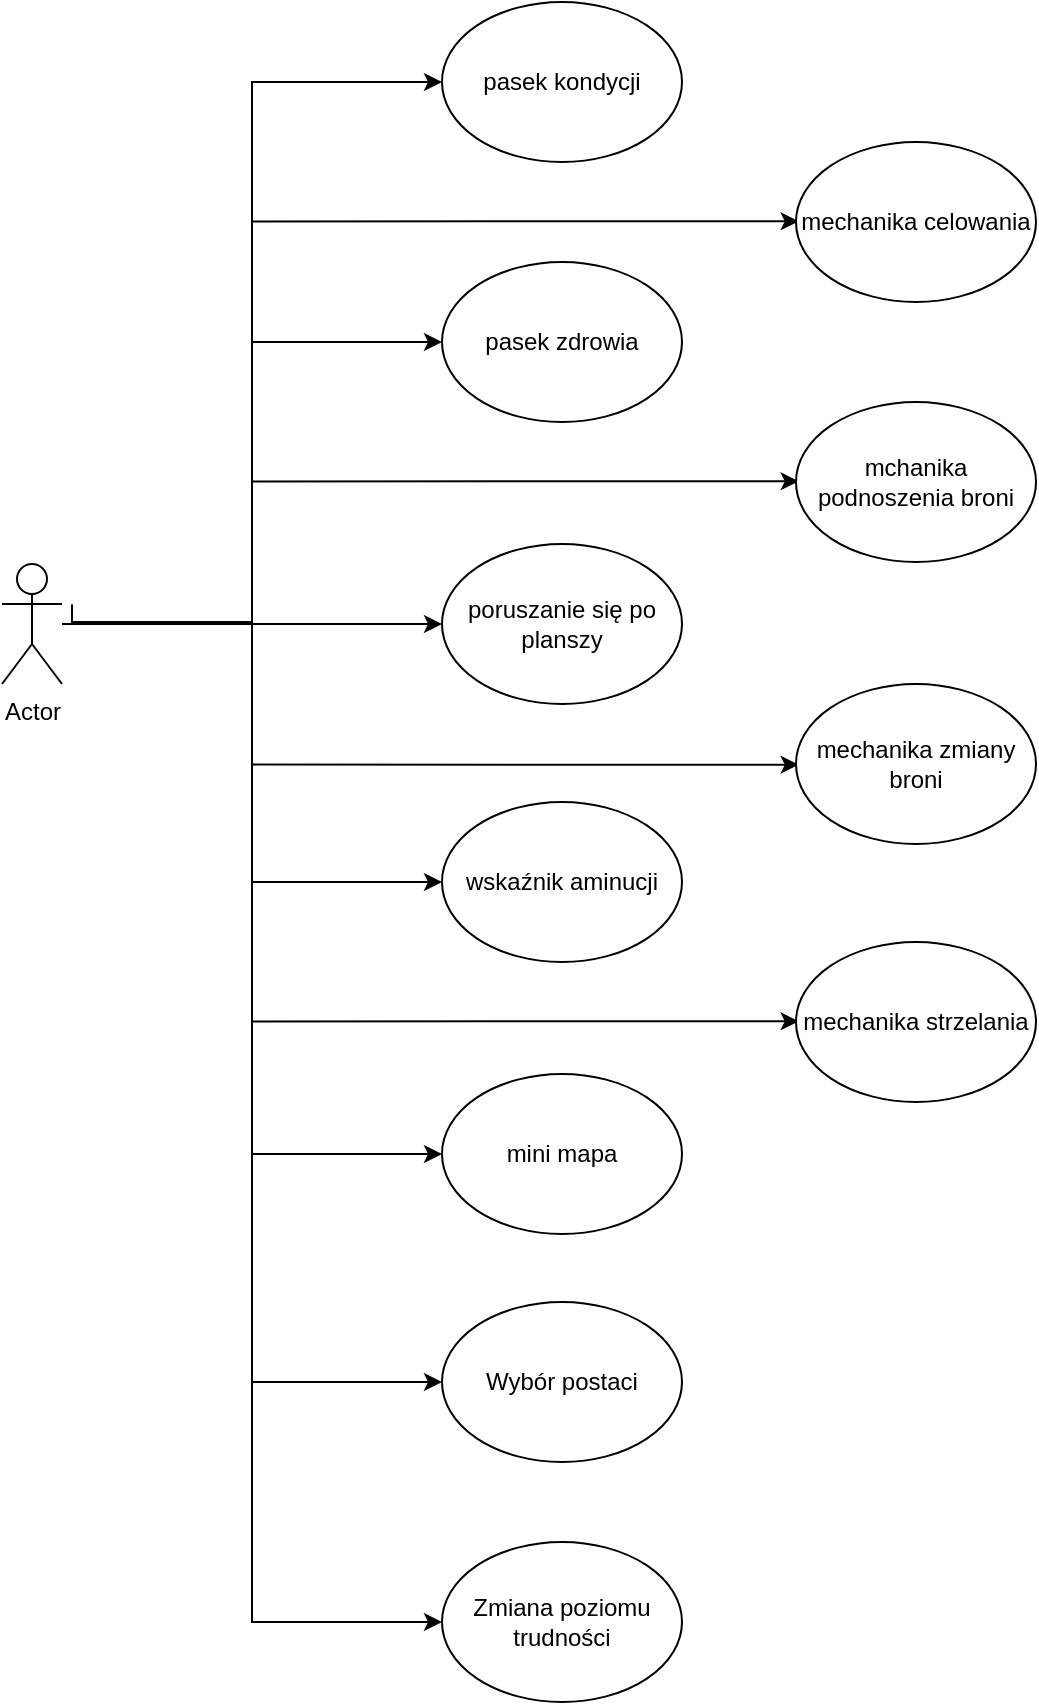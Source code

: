 <mxfile version="12.4.2" type="github" pages="1">
  <diagram name="Page-1" id="e7e014a7-5840-1c2e-5031-d8a46d1fe8dd">
    <mxGraphModel dx="1422" dy="794" grid="1" gridSize="10" guides="1" tooltips="1" connect="1" arrows="1" fold="1" page="1" pageScale="1" pageWidth="1169" pageHeight="826" background="#ffffff" math="0" shadow="0">
      <root>
        <mxCell id="0"/>
        <mxCell id="1" parent="0"/>
        <mxCell id="Lym0A1ep3J3aAwB5jnxL-50" style="edgeStyle=orthogonalEdgeStyle;rounded=0;orthogonalLoop=1;jettySize=auto;html=1;entryX=0;entryY=0.5;entryDx=0;entryDy=0;" edge="1" parent="1" source="Lym0A1ep3J3aAwB5jnxL-41" target="Lym0A1ep3J3aAwB5jnxL-49">
          <mxGeometry relative="1" as="geometry"/>
        </mxCell>
        <mxCell id="Lym0A1ep3J3aAwB5jnxL-51" style="edgeStyle=orthogonalEdgeStyle;rounded=0;orthogonalLoop=1;jettySize=auto;html=1;entryX=0;entryY=0.5;entryDx=0;entryDy=0;" edge="1" parent="1" source="Lym0A1ep3J3aAwB5jnxL-41" target="Lym0A1ep3J3aAwB5jnxL-48">
          <mxGeometry relative="1" as="geometry"/>
        </mxCell>
        <mxCell id="Lym0A1ep3J3aAwB5jnxL-52" style="edgeStyle=orthogonalEdgeStyle;rounded=0;orthogonalLoop=1;jettySize=auto;html=1;entryX=0;entryY=0.5;entryDx=0;entryDy=0;" edge="1" parent="1" source="Lym0A1ep3J3aAwB5jnxL-41" target="Lym0A1ep3J3aAwB5jnxL-47">
          <mxGeometry relative="1" as="geometry"/>
        </mxCell>
        <mxCell id="Lym0A1ep3J3aAwB5jnxL-62" style="edgeStyle=orthogonalEdgeStyle;rounded=0;orthogonalLoop=1;jettySize=auto;html=1;entryX=0;entryY=0.5;entryDx=0;entryDy=0;" edge="1" parent="1" source="Lym0A1ep3J3aAwB5jnxL-41" target="Lym0A1ep3J3aAwB5jnxL-58">
          <mxGeometry relative="1" as="geometry"/>
        </mxCell>
        <mxCell id="Lym0A1ep3J3aAwB5jnxL-63" style="edgeStyle=orthogonalEdgeStyle;rounded=0;orthogonalLoop=1;jettySize=auto;html=1;entryX=0;entryY=0.5;entryDx=0;entryDy=0;" edge="1" parent="1" source="Lym0A1ep3J3aAwB5jnxL-41" target="Lym0A1ep3J3aAwB5jnxL-59">
          <mxGeometry relative="1" as="geometry"/>
        </mxCell>
        <mxCell id="Lym0A1ep3J3aAwB5jnxL-64" style="edgeStyle=orthogonalEdgeStyle;rounded=0;orthogonalLoop=1;jettySize=auto;html=1;entryX=0;entryY=0.5;entryDx=0;entryDy=0;" edge="1" parent="1" source="Lym0A1ep3J3aAwB5jnxL-41" target="Lym0A1ep3J3aAwB5jnxL-60">
          <mxGeometry relative="1" as="geometry"/>
        </mxCell>
        <mxCell id="Lym0A1ep3J3aAwB5jnxL-65" style="edgeStyle=orthogonalEdgeStyle;rounded=0;orthogonalLoop=1;jettySize=auto;html=1;entryX=0;entryY=0.5;entryDx=0;entryDy=0;" edge="1" parent="1" source="Lym0A1ep3J3aAwB5jnxL-41" target="Lym0A1ep3J3aAwB5jnxL-61">
          <mxGeometry relative="1" as="geometry"/>
        </mxCell>
        <mxCell id="Lym0A1ep3J3aAwB5jnxL-71" style="edgeStyle=orthogonalEdgeStyle;rounded=0;orthogonalLoop=1;jettySize=auto;html=1;entryX=0;entryY=0.5;entryDx=0;entryDy=0;" edge="1" parent="1">
          <mxGeometry relative="1" as="geometry">
            <mxPoint x="215" y="381.333" as="sourcePoint"/>
            <mxPoint x="578.333" y="189.667" as="targetPoint"/>
            <Array as="points">
              <mxPoint x="215" y="390"/>
              <mxPoint x="305" y="390"/>
              <mxPoint x="305" y="190"/>
            </Array>
          </mxGeometry>
        </mxCell>
        <mxCell id="Lym0A1ep3J3aAwB5jnxL-72" style="edgeStyle=orthogonalEdgeStyle;rounded=0;orthogonalLoop=1;jettySize=auto;html=1;entryX=0;entryY=0.5;entryDx=0;entryDy=0;" edge="1" parent="1">
          <mxGeometry relative="1" as="geometry">
            <mxPoint x="215" y="381.333" as="sourcePoint"/>
            <mxPoint x="578.333" y="319.667" as="targetPoint"/>
            <Array as="points">
              <mxPoint x="215" y="390"/>
              <mxPoint x="305" y="390"/>
              <mxPoint x="305" y="320"/>
            </Array>
          </mxGeometry>
        </mxCell>
        <mxCell id="Lym0A1ep3J3aAwB5jnxL-73" style="edgeStyle=orthogonalEdgeStyle;rounded=0;orthogonalLoop=1;jettySize=auto;html=1;entryX=0;entryY=0.5;entryDx=0;entryDy=0;" edge="1" parent="1">
          <mxGeometry relative="1" as="geometry">
            <mxPoint x="215" y="381.333" as="sourcePoint"/>
            <mxPoint x="578.333" y="461.333" as="targetPoint"/>
            <Array as="points">
              <mxPoint x="215" y="390"/>
              <mxPoint x="305" y="390"/>
              <mxPoint x="305" y="462"/>
            </Array>
          </mxGeometry>
        </mxCell>
        <mxCell id="Lym0A1ep3J3aAwB5jnxL-74" style="edgeStyle=orthogonalEdgeStyle;rounded=0;orthogonalLoop=1;jettySize=auto;html=1;entryX=0;entryY=0.5;entryDx=0;entryDy=0;" edge="1" parent="1">
          <mxGeometry relative="1" as="geometry">
            <mxPoint x="215" y="381.333" as="sourcePoint"/>
            <mxPoint x="578.333" y="589.667" as="targetPoint"/>
            <Array as="points">
              <mxPoint x="215" y="390"/>
              <mxPoint x="305" y="390"/>
              <mxPoint x="305" y="590"/>
            </Array>
          </mxGeometry>
        </mxCell>
        <mxCell id="Lym0A1ep3J3aAwB5jnxL-41" value="Actor" style="shape=umlActor;verticalLabelPosition=bottom;labelBackgroundColor=#ffffff;verticalAlign=top;html=1;outlineConnect=0;" vertex="1" parent="1">
          <mxGeometry x="180" y="361" width="30" height="60" as="geometry"/>
        </mxCell>
        <mxCell id="Lym0A1ep3J3aAwB5jnxL-47" value="pasek kondycji" style="ellipse;whiteSpace=wrap;html=1;" vertex="1" parent="1">
          <mxGeometry x="400" y="80" width="120" height="80" as="geometry"/>
        </mxCell>
        <mxCell id="Lym0A1ep3J3aAwB5jnxL-48" value="pasek zdrowia" style="ellipse;whiteSpace=wrap;html=1;" vertex="1" parent="1">
          <mxGeometry x="400" y="210" width="120" height="80" as="geometry"/>
        </mxCell>
        <mxCell id="Lym0A1ep3J3aAwB5jnxL-49" value="poruszanie się po planszy" style="ellipse;whiteSpace=wrap;html=1;" vertex="1" parent="1">
          <mxGeometry x="400" y="351" width="120" height="80" as="geometry"/>
        </mxCell>
        <mxCell id="Lym0A1ep3J3aAwB5jnxL-58" value="wskaźnik aminucji" style="ellipse;whiteSpace=wrap;html=1;" vertex="1" parent="1">
          <mxGeometry x="400" y="480" width="120" height="80" as="geometry"/>
        </mxCell>
        <mxCell id="Lym0A1ep3J3aAwB5jnxL-59" value="mini mapa" style="ellipse;whiteSpace=wrap;html=1;" vertex="1" parent="1">
          <mxGeometry x="400" y="616" width="120" height="80" as="geometry"/>
        </mxCell>
        <mxCell id="Lym0A1ep3J3aAwB5jnxL-60" value="Wybór postaci" style="ellipse;whiteSpace=wrap;html=1;" vertex="1" parent="1">
          <mxGeometry x="400" y="730" width="120" height="80" as="geometry"/>
        </mxCell>
        <mxCell id="Lym0A1ep3J3aAwB5jnxL-61" value="Zmiana poziomu trudności" style="ellipse;whiteSpace=wrap;html=1;" vertex="1" parent="1">
          <mxGeometry x="400" y="850" width="120" height="80" as="geometry"/>
        </mxCell>
        <mxCell id="Lym0A1ep3J3aAwB5jnxL-66" value="mechanika celowania" style="ellipse;whiteSpace=wrap;html=1;" vertex="1" parent="1">
          <mxGeometry x="577" y="150" width="120" height="80" as="geometry"/>
        </mxCell>
        <mxCell id="Lym0A1ep3J3aAwB5jnxL-67" value="mchanika podnoszenia broni" style="ellipse;whiteSpace=wrap;html=1;" vertex="1" parent="1">
          <mxGeometry x="577" y="280" width="120" height="80" as="geometry"/>
        </mxCell>
        <mxCell id="Lym0A1ep3J3aAwB5jnxL-68" value="mechanika zmiany broni" style="ellipse;whiteSpace=wrap;html=1;" vertex="1" parent="1">
          <mxGeometry x="577" y="421" width="120" height="80" as="geometry"/>
        </mxCell>
        <mxCell id="Lym0A1ep3J3aAwB5jnxL-69" value="mechanika strzelania" style="ellipse;whiteSpace=wrap;html=1;" vertex="1" parent="1">
          <mxGeometry x="577" y="550" width="120" height="80" as="geometry"/>
        </mxCell>
      </root>
    </mxGraphModel>
  </diagram>
</mxfile>
